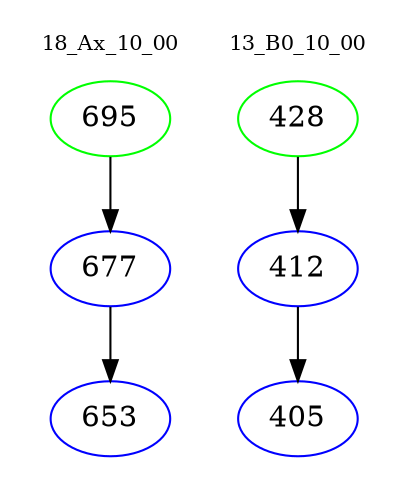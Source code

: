 digraph{
subgraph cluster_0 {
color = white
label = "18_Ax_10_00";
fontsize=10;
T0_695 [label="695", color="green"]
T0_695 -> T0_677 [color="black"]
T0_677 [label="677", color="blue"]
T0_677 -> T0_653 [color="black"]
T0_653 [label="653", color="blue"]
}
subgraph cluster_1 {
color = white
label = "13_B0_10_00";
fontsize=10;
T1_428 [label="428", color="green"]
T1_428 -> T1_412 [color="black"]
T1_412 [label="412", color="blue"]
T1_412 -> T1_405 [color="black"]
T1_405 [label="405", color="blue"]
}
}
